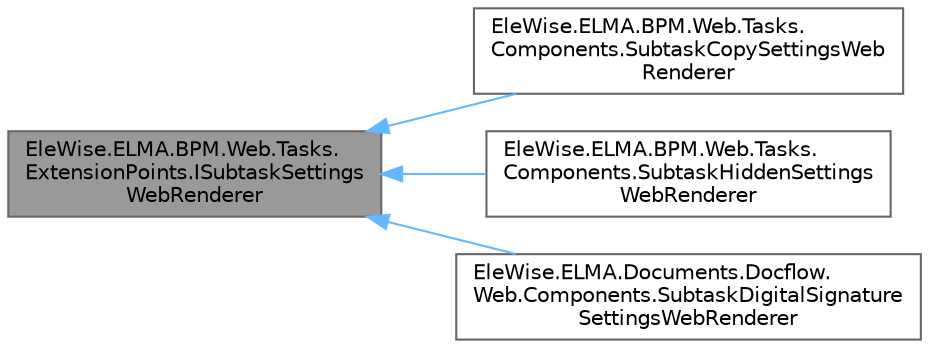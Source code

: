 digraph "EleWise.ELMA.BPM.Web.Tasks.ExtensionPoints.ISubtaskSettingsWebRenderer"
{
 // LATEX_PDF_SIZE
  bgcolor="transparent";
  edge [fontname=Helvetica,fontsize=10,labelfontname=Helvetica,labelfontsize=10];
  node [fontname=Helvetica,fontsize=10,shape=box,height=0.2,width=0.4];
  rankdir="LR";
  Node1 [id="Node000001",label="EleWise.ELMA.BPM.Web.Tasks.\lExtensionPoints.ISubtaskSettings\lWebRenderer",height=0.2,width=0.4,color="gray40", fillcolor="grey60", style="filled", fontcolor="black",tooltip="Точка расширения для генератора пользовательской разметки элементов интерфейса создания подзадач"];
  Node1 -> Node2 [id="edge1_Node000001_Node000002",dir="back",color="steelblue1",style="solid",tooltip=" "];
  Node2 [id="Node000002",label="EleWise.ELMA.BPM.Web.Tasks.\lComponents.SubtaskCopySettingsWeb\lRenderer",height=0.2,width=0.4,color="gray40", fillcolor="white", style="filled",tooltip=" "];
  Node1 -> Node3 [id="edge2_Node000001_Node000003",dir="back",color="steelblue1",style="solid",tooltip=" "];
  Node3 [id="Node000003",label="EleWise.ELMA.BPM.Web.Tasks.\lComponents.SubtaskHiddenSettings\lWebRenderer",height=0.2,width=0.4,color="gray40", fillcolor="white", style="filled",tooltip=" "];
  Node1 -> Node4 [id="edge3_Node000001_Node000004",dir="back",color="steelblue1",style="solid",tooltip=" "];
  Node4 [id="Node000004",label="EleWise.ELMA.Documents.Docflow.\lWeb.Components.SubtaskDigitalSignature\lSettingsWebRenderer",height=0.2,width=0.4,color="gray40", fillcolor="white", style="filled",tooltip=" "];
}
